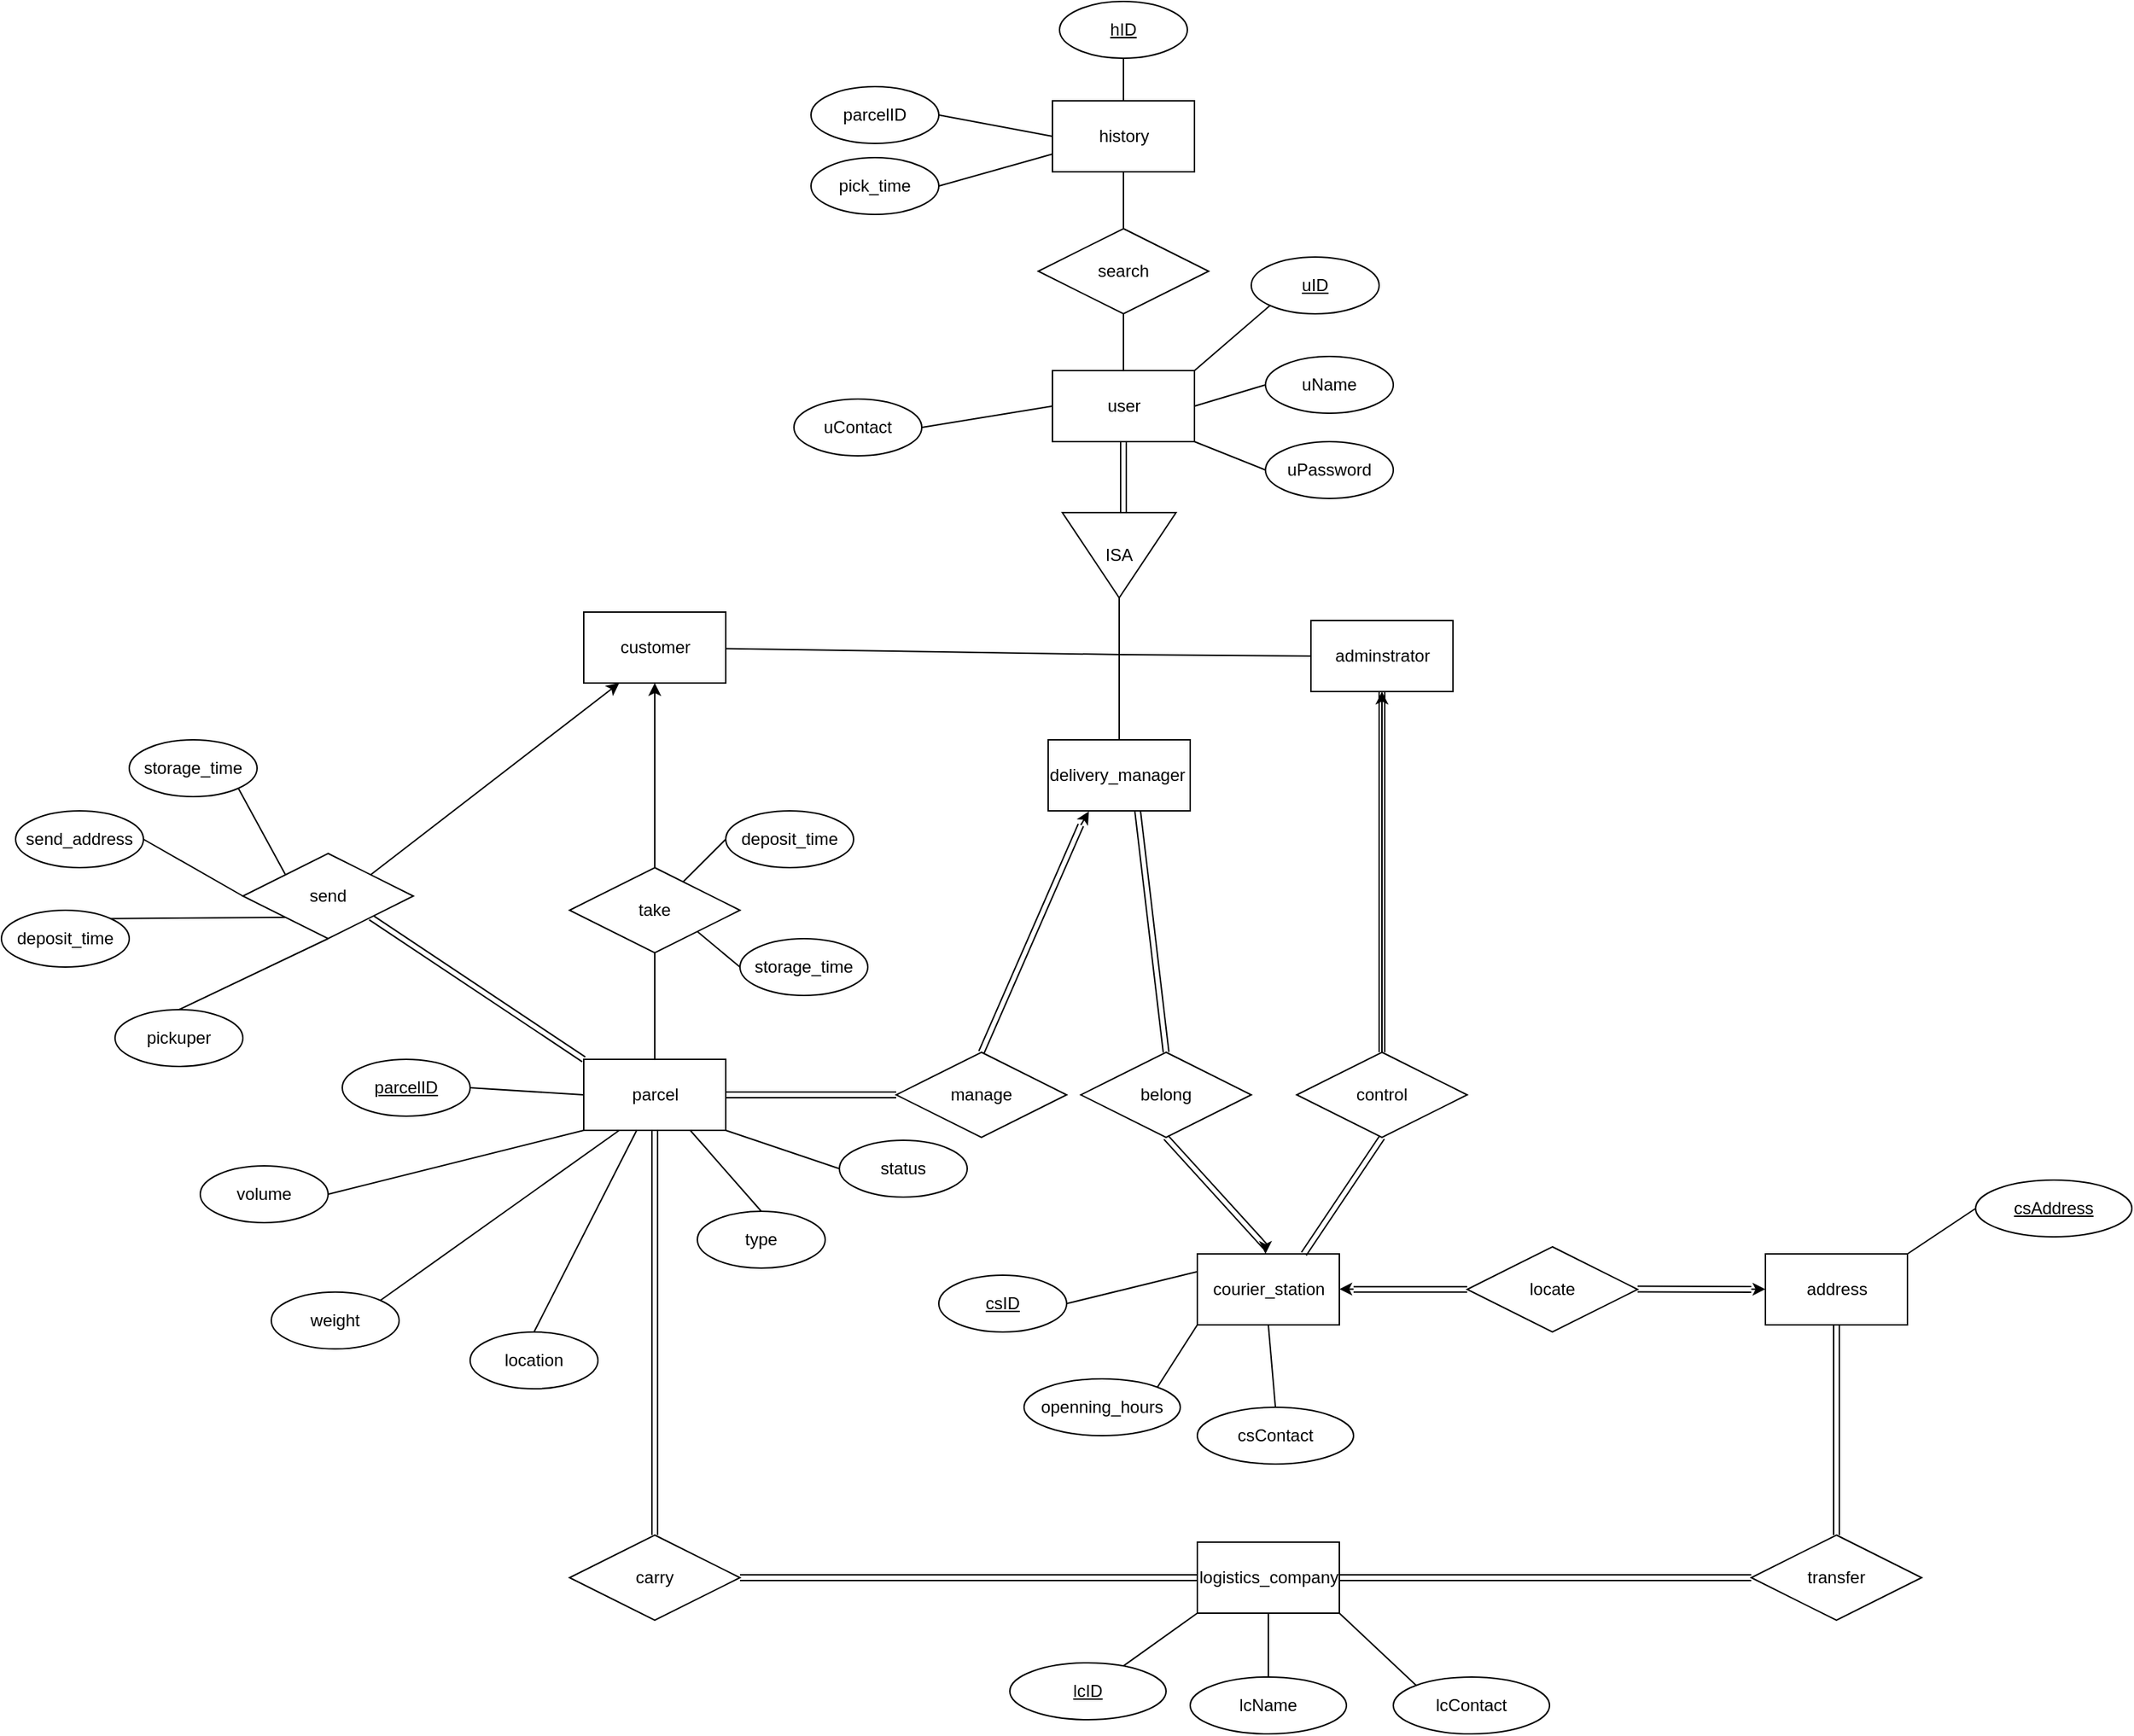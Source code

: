 <mxfile>
    <diagram id="FbGefB45DL_52clLTNWh" name="Page-1">
        <mxGraphModel dx="2618" dy="1846" grid="1" gridSize="10" guides="1" tooltips="1" connect="1" arrows="1" fold="1" page="1" pageScale="1" pageWidth="827" pageHeight="1169" math="0" shadow="0">
            <root>
                <mxCell id="0"/>
                <mxCell id="1" parent="0"/>
                <mxCell id="70" style="edgeStyle=none;shape=link;html=1;exitX=0.5;exitY=0;exitDx=0;exitDy=0;" parent="1" source="69" edge="1">
                    <mxGeometry relative="1" as="geometry">
                        <mxPoint x="-100" y="400" as="targetPoint"/>
                        <Array as="points">
                            <mxPoint x="-100" y="400"/>
                        </Array>
                    </mxGeometry>
                </mxCell>
                <mxCell id="71" style="edgeStyle=none;shape=link;html=1;entryX=0.5;entryY=0;entryDx=0;entryDy=0;" parent="1" target="54" edge="1">
                    <mxGeometry relative="1" as="geometry">
                        <mxPoint x="-60" y="390" as="sourcePoint"/>
                        <mxPoint x="60" y="400" as="targetPoint"/>
                    </mxGeometry>
                </mxCell>
                <mxCell id="85" style="edgeStyle=none;shape=link;html=1;exitX=0.5;exitY=0;exitDx=0;exitDy=0;entryX=0.5;entryY=1;entryDx=0;entryDy=0;" parent="1" source="84" target="11" edge="1">
                    <mxGeometry relative="1" as="geometry"/>
                </mxCell>
                <mxCell id="54" value="belong" style="shape=rhombus;perimeter=rhombusPerimeter;whiteSpace=wrap;html=1;align=center;" parent="1" vertex="1">
                    <mxGeometry x="-100" y="560" width="120" height="60" as="geometry"/>
                </mxCell>
                <mxCell id="62" style="edgeStyle=none;shape=link;html=1;exitX=0.5;exitY=1;exitDx=0;exitDy=0;" parent="1" source="54" edge="1">
                    <mxGeometry relative="1" as="geometry">
                        <mxPoint x="-70.37" y="627" as="sourcePoint"/>
                        <mxPoint x="30" y="697" as="targetPoint"/>
                    </mxGeometry>
                </mxCell>
                <mxCell id="17" value="parcel" style="html=1;dashed=0;whitespace=wrap;" parent="1" vertex="1">
                    <mxGeometry x="-450" y="565" width="100" height="50" as="geometry"/>
                </mxCell>
                <mxCell id="34" value="transfer" style="shape=rhombus;perimeter=rhombusPerimeter;whiteSpace=wrap;html=1;align=center;" parent="1" vertex="1">
                    <mxGeometry x="372" y="900" width="120" height="60" as="geometry"/>
                </mxCell>
                <mxCell id="35" value="logistics_company" style="html=1;dashed=0;whitespace=wrap;" parent="1" vertex="1">
                    <mxGeometry x="-18" y="905" width="100" height="50" as="geometry"/>
                </mxCell>
                <mxCell id="45" style="edgeStyle=none;shape=link;html=1;exitX=0;exitY=0.5;exitDx=0;exitDy=0;entryX=1;entryY=0.5;entryDx=0;entryDy=0;" parent="1" source="34" target="35" edge="1">
                    <mxGeometry relative="1" as="geometry"/>
                </mxCell>
                <mxCell id="39" value="" style="endArrow=classic;html=1;" parent="1" edge="1">
                    <mxGeometry width="50" height="50" relative="1" as="geometry">
                        <mxPoint x="90" y="959.8" as="sourcePoint"/>
                        <mxPoint x="90" y="960" as="targetPoint"/>
                    </mxGeometry>
                </mxCell>
                <mxCell id="52" style="edgeStyle=none;shape=link;html=1;exitX=1;exitY=0.5;exitDx=0;exitDy=0;entryX=0;entryY=0.5;entryDx=0;entryDy=0;" parent="1" source="46" target="35" edge="1">
                    <mxGeometry relative="1" as="geometry"/>
                </mxCell>
                <mxCell id="46" value="carry" style="shape=rhombus;perimeter=rhombusPerimeter;whiteSpace=wrap;html=1;align=center;" parent="1" vertex="1">
                    <mxGeometry x="-460" y="900" width="120" height="60" as="geometry"/>
                </mxCell>
                <mxCell id="83" style="edgeStyle=none;shape=link;html=1;exitX=0.5;exitY=1;exitDx=0;exitDy=0;entryX=0.5;entryY=0;entryDx=0;entryDy=0;" parent="1" source="17" target="46" edge="1">
                    <mxGeometry relative="1" as="geometry"/>
                </mxCell>
                <mxCell id="5" value="locate" style="shape=rhombus;perimeter=rhombusPerimeter;whiteSpace=wrap;html=1;align=center;" parent="1" vertex="1">
                    <mxGeometry x="172" y="697" width="120" height="60" as="geometry"/>
                </mxCell>
                <mxCell id="19" value="courier_station" style="html=1;dashed=0;whitespace=wrap;" parent="1" vertex="1">
                    <mxGeometry x="-18" y="702" width="100" height="50" as="geometry"/>
                </mxCell>
                <mxCell id="20" value="address" style="html=1;dashed=0;whitespace=wrap;" parent="1" vertex="1">
                    <mxGeometry x="382" y="702" width="100" height="50" as="geometry"/>
                </mxCell>
                <mxCell id="44" style="edgeStyle=none;shape=link;html=1;exitX=0.5;exitY=0;exitDx=0;exitDy=0;entryX=0.5;entryY=1;entryDx=0;entryDy=0;" parent="1" source="34" target="20" edge="1">
                    <mxGeometry relative="1" as="geometry"/>
                </mxCell>
                <mxCell id="28" value="" style="shape=link;html=1;" parent="1" edge="1">
                    <mxGeometry width="100" relative="1" as="geometry">
                        <mxPoint x="292" y="726.8" as="sourcePoint"/>
                        <mxPoint x="372" y="727" as="targetPoint"/>
                    </mxGeometry>
                </mxCell>
                <mxCell id="30" value="" style="endArrow=classic;html=1;" parent="1" edge="1">
                    <mxGeometry width="50" height="50" relative="1" as="geometry">
                        <mxPoint x="372" y="726.83" as="sourcePoint"/>
                        <mxPoint x="382" y="726.83" as="targetPoint"/>
                        <Array as="points">
                            <mxPoint x="382" y="726.83"/>
                        </Array>
                    </mxGeometry>
                </mxCell>
                <mxCell id="21" value="" style="verticalLabelPosition=bottom;shadow=0;dashed=0;align=center;html=1;verticalAlign=top;shape=mxgraph.electrical.transmission.2_line_bus;direction=west;" parent="1" vertex="1">
                    <mxGeometry x="92" y="725.13" width="80" height="3.75" as="geometry"/>
                </mxCell>
                <mxCell id="22" value="" style="endArrow=classic;html=1;" parent="1" edge="1">
                    <mxGeometry width="50" height="50" relative="1" as="geometry">
                        <mxPoint x="92" y="726.8" as="sourcePoint"/>
                        <mxPoint x="82" y="726.8" as="targetPoint"/>
                    </mxGeometry>
                </mxCell>
                <mxCell id="27" value="" style="endArrow=classic;html=1;" parent="1" edge="1">
                    <mxGeometry width="50" height="50" relative="1" as="geometry">
                        <mxPoint x="102" y="736.8" as="sourcePoint"/>
                        <mxPoint x="102" y="737" as="targetPoint"/>
                    </mxGeometry>
                </mxCell>
                <mxCell id="65" value="" style="endArrow=classic;html=1;entryX=0.5;entryY=0;entryDx=0;entryDy=0;" parent="1" edge="1">
                    <mxGeometry width="50" height="50" relative="1" as="geometry">
                        <mxPoint x="30" y="697" as="sourcePoint"/>
                        <mxPoint x="30" y="702" as="targetPoint"/>
                        <Array as="points"/>
                    </mxGeometry>
                </mxCell>
                <mxCell id="75" style="edgeStyle=none;shape=link;html=1;exitX=0;exitY=0.5;exitDx=0;exitDy=0;entryX=1;entryY=0.5;entryDx=0;entryDy=0;" parent="1" source="69" target="17" edge="1">
                    <mxGeometry relative="1" as="geometry"/>
                </mxCell>
                <mxCell id="69" value="manage" style="shape=rhombus;perimeter=rhombusPerimeter;whiteSpace=wrap;html=1;align=center;" parent="1" vertex="1">
                    <mxGeometry x="-230" y="560" width="120" height="60" as="geometry"/>
                </mxCell>
                <mxCell id="86" style="edgeStyle=none;shape=link;html=1;exitX=0.5;exitY=1;exitDx=0;exitDy=0;entryX=0.75;entryY=0;entryDx=0;entryDy=0;" parent="1" source="84" target="19" edge="1">
                    <mxGeometry relative="1" as="geometry"/>
                </mxCell>
                <mxCell id="167" style="edgeStyle=none;html=1;exitX=0.5;exitY=0;exitDx=0;exitDy=0;entryX=0.5;entryY=1;entryDx=0;entryDy=0;" edge="1" parent="1" source="84" target="11">
                    <mxGeometry relative="1" as="geometry"/>
                </mxCell>
                <mxCell id="84" value="control" style="shape=rhombus;perimeter=rhombusPerimeter;whiteSpace=wrap;html=1;align=center;" parent="1" vertex="1">
                    <mxGeometry x="52" y="560" width="120" height="60" as="geometry"/>
                </mxCell>
                <mxCell id="93" style="edgeStyle=none;html=1;exitX=1;exitY=0;exitDx=0;exitDy=0;entryX=0.25;entryY=1;entryDx=0;entryDy=0;" parent="1" source="88" target="10" edge="1">
                    <mxGeometry relative="1" as="geometry"/>
                </mxCell>
                <mxCell id="95" style="edgeStyle=none;shape=link;html=1;exitX=1;exitY=1;exitDx=0;exitDy=0;entryX=0;entryY=0;entryDx=0;entryDy=0;" parent="1" source="88" target="17" edge="1">
                    <mxGeometry relative="1" as="geometry"/>
                </mxCell>
                <mxCell id="88" value="send" style="shape=rhombus;perimeter=rhombusPerimeter;whiteSpace=wrap;html=1;align=center;" parent="1" vertex="1">
                    <mxGeometry x="-690" y="420" width="120" height="60" as="geometry"/>
                </mxCell>
                <mxCell id="94" style="edgeStyle=none;html=1;exitX=0.5;exitY=0;exitDx=0;exitDy=0;entryX=0.5;entryY=1;entryDx=0;entryDy=0;" parent="1" source="89" target="10" edge="1">
                    <mxGeometry relative="1" as="geometry"/>
                </mxCell>
                <mxCell id="96" style="edgeStyle=none;shape=link;html=1;exitX=0.5;exitY=1;exitDx=0;exitDy=0;entryX=0.5;entryY=0;entryDx=0;entryDy=0;width=0;" parent="1" source="89" target="17" edge="1">
                    <mxGeometry relative="1" as="geometry"/>
                </mxCell>
                <mxCell id="89" value="take" style="shape=rhombus;perimeter=rhombusPerimeter;whiteSpace=wrap;html=1;align=center;" parent="1" vertex="1">
                    <mxGeometry x="-460" y="430" width="120" height="60" as="geometry"/>
                </mxCell>
                <mxCell id="76" value="" style="endArrow=classic;html=1;entryX=0.287;entryY=1.007;entryDx=0;entryDy=0;entryPerimeter=0;" parent="1" target="9" edge="1">
                    <mxGeometry width="50" height="50" relative="1" as="geometry">
                        <mxPoint x="-100" y="400" as="sourcePoint"/>
                        <mxPoint x="-100" y="400" as="targetPoint"/>
                        <Array as="points"/>
                    </mxGeometry>
                </mxCell>
                <mxCell id="4" value="user" style="html=1;dashed=0;whitespace=wrap;" parent="1" vertex="1">
                    <mxGeometry x="-120" y="80" width="100" height="50" as="geometry"/>
                </mxCell>
                <mxCell id="8" value="ISA" style="triangle;whiteSpace=wrap;html=1;direction=south;" parent="1" vertex="1">
                    <mxGeometry x="-113" y="180" width="80" height="60" as="geometry"/>
                </mxCell>
                <mxCell id="9" value="delivery_manager&amp;nbsp;" style="html=1;dashed=0;whitespace=wrap;" parent="1" vertex="1">
                    <mxGeometry x="-123" y="340" width="100" height="50" as="geometry"/>
                </mxCell>
                <mxCell id="10" value="customer" style="html=1;dashed=0;whitespace=wrap;" parent="1" vertex="1">
                    <mxGeometry x="-450" y="250" width="100" height="50" as="geometry"/>
                </mxCell>
                <mxCell id="11" value="adminstrator" style="html=1;dashed=0;whitespace=wrap;" parent="1" vertex="1">
                    <mxGeometry x="62" y="256" width="100" height="50" as="geometry"/>
                </mxCell>
                <mxCell id="14" value="" style="endArrow=none;html=1;entryX=0;entryY=0.5;entryDx=0;entryDy=0;" parent="1" target="11" edge="1">
                    <mxGeometry width="50" height="50" relative="1" as="geometry">
                        <mxPoint x="-70" y="280" as="sourcePoint"/>
                        <mxPoint x="90" y="250" as="targetPoint"/>
                    </mxGeometry>
                </mxCell>
                <mxCell id="16" value="" style="shape=link;html=1;exitX=0;exitY=0.5;exitDx=0;exitDy=0;entryX=0.5;entryY=1;entryDx=0;entryDy=0;" parent="1" target="4" edge="1">
                    <mxGeometry width="100" relative="1" as="geometry">
                        <mxPoint x="-70" y="180" as="sourcePoint"/>
                        <mxPoint x="-240" y="60" as="targetPoint"/>
                    </mxGeometry>
                </mxCell>
                <mxCell id="97" value="&lt;u&gt;csID&lt;/u&gt;" style="ellipse;whiteSpace=wrap;html=1;align=center;" parent="1" vertex="1">
                    <mxGeometry x="-200" y="717" width="90" height="40" as="geometry"/>
                </mxCell>
                <mxCell id="98" value="openning_hours" style="ellipse;whiteSpace=wrap;html=1;align=center;" parent="1" vertex="1">
                    <mxGeometry x="-140" y="790" width="110" height="40" as="geometry"/>
                </mxCell>
                <mxCell id="100" value="" style="endArrow=none;html=1;exitX=1;exitY=0.5;exitDx=0;exitDy=0;entryX=0;entryY=0.25;entryDx=0;entryDy=0;" parent="1" source="97" target="19" edge="1">
                    <mxGeometry width="50" height="50" relative="1" as="geometry">
                        <mxPoint x="-68" y="760" as="sourcePoint"/>
                        <mxPoint x="-18" y="710" as="targetPoint"/>
                    </mxGeometry>
                </mxCell>
                <mxCell id="103" value="" style="endArrow=none;html=1;exitX=1;exitY=0;exitDx=0;exitDy=0;entryX=0;entryY=1;entryDx=0;entryDy=0;" parent="1" source="98" target="19" edge="1">
                    <mxGeometry width="50" height="50" relative="1" as="geometry">
                        <mxPoint x="-68" y="778.88" as="sourcePoint"/>
                        <mxPoint x="-20" y="730" as="targetPoint"/>
                    </mxGeometry>
                </mxCell>
                <mxCell id="106" value="csContact" style="ellipse;whiteSpace=wrap;html=1;align=center;" parent="1" vertex="1">
                    <mxGeometry x="-18" y="810" width="110" height="40" as="geometry"/>
                </mxCell>
                <mxCell id="108" value="" style="endArrow=none;html=1;exitX=0.5;exitY=0;exitDx=0;exitDy=0;entryX=0.5;entryY=1;entryDx=0;entryDy=0;" parent="1" source="106" target="19" edge="1">
                    <mxGeometry width="50" height="50" relative="1" as="geometry">
                        <mxPoint x="70.816" y="809.996" as="sourcePoint"/>
                        <mxPoint x="109.18" y="766.23" as="targetPoint"/>
                    </mxGeometry>
                </mxCell>
                <mxCell id="109" value="&lt;u&gt;csAddress&lt;/u&gt;" style="ellipse;whiteSpace=wrap;html=1;align=center;" parent="1" vertex="1">
                    <mxGeometry x="530" y="650" width="110" height="40" as="geometry"/>
                </mxCell>
                <mxCell id="110" value="" style="endArrow=none;html=1;exitX=1;exitY=0;exitDx=0;exitDy=0;entryX=0;entryY=0.5;entryDx=0;entryDy=0;" parent="1" source="20" target="109" edge="1">
                    <mxGeometry width="50" height="50" relative="1" as="geometry">
                        <mxPoint x="382" y="588" as="sourcePoint"/>
                        <mxPoint x="377" y="530" as="targetPoint"/>
                    </mxGeometry>
                </mxCell>
                <mxCell id="111" value="&lt;u&gt;lcID&lt;/u&gt;" style="ellipse;whiteSpace=wrap;html=1;align=center;" parent="1" vertex="1">
                    <mxGeometry x="-150" y="990" width="110" height="40" as="geometry"/>
                </mxCell>
                <mxCell id="112" value="lcName" style="ellipse;whiteSpace=wrap;html=1;align=center;" parent="1" vertex="1">
                    <mxGeometry x="-23" y="1000" width="110" height="40" as="geometry"/>
                </mxCell>
                <mxCell id="113" value="lcContact" style="ellipse;whiteSpace=wrap;html=1;align=center;" parent="1" vertex="1">
                    <mxGeometry x="120" y="1000" width="110" height="40" as="geometry"/>
                </mxCell>
                <mxCell id="114" value="" style="endArrow=none;html=1;entryX=0;entryY=1;entryDx=0;entryDy=0;" parent="1" source="111" target="35" edge="1">
                    <mxGeometry width="50" height="50" relative="1" as="geometry">
                        <mxPoint x="-67.5" y="858" as="sourcePoint"/>
                        <mxPoint x="-72.5" y="800" as="targetPoint"/>
                    </mxGeometry>
                </mxCell>
                <mxCell id="115" value="" style="endArrow=none;html=1;entryX=0.5;entryY=1;entryDx=0;entryDy=0;exitX=0.5;exitY=0;exitDx=0;exitDy=0;" parent="1" source="112" target="35" edge="1">
                    <mxGeometry width="50" height="50" relative="1" as="geometry">
                        <mxPoint x="188.002" y="867.186" as="sourcePoint"/>
                        <mxPoint x="240" y="830" as="targetPoint"/>
                    </mxGeometry>
                </mxCell>
                <mxCell id="116" value="" style="endArrow=none;html=1;entryX=0;entryY=0;entryDx=0;entryDy=0;exitX=1;exitY=1;exitDx=0;exitDy=0;" parent="1" source="35" target="113" edge="1">
                    <mxGeometry width="50" height="50" relative="1" as="geometry">
                        <mxPoint x="92.002" y="977.186" as="sourcePoint"/>
                        <mxPoint x="144" y="940" as="targetPoint"/>
                    </mxGeometry>
                </mxCell>
                <mxCell id="117" value="&lt;u&gt;uID&lt;/u&gt;" style="ellipse;whiteSpace=wrap;html=1;align=center;" parent="1" vertex="1">
                    <mxGeometry x="20" width="90" height="40" as="geometry"/>
                </mxCell>
                <mxCell id="118" value="" style="endArrow=none;html=1;exitX=1;exitY=0;exitDx=0;exitDy=0;entryX=0;entryY=1;entryDx=0;entryDy=0;" parent="1" source="4" target="117" edge="1">
                    <mxGeometry width="50" height="50" relative="1" as="geometry">
                        <mxPoint x="17.816" y="113.766" as="sourcePoint"/>
                        <mxPoint x="46.18" y="70" as="targetPoint"/>
                    </mxGeometry>
                </mxCell>
                <mxCell id="119" value="" style="endArrow=none;html=1;exitX=1;exitY=0.5;exitDx=0;exitDy=0;entryX=0;entryY=0.5;entryDx=0;entryDy=0;" parent="1" source="4" target="120" edge="1">
                    <mxGeometry width="50" height="50" relative="1" as="geometry">
                        <mxPoint x="82" y="170" as="sourcePoint"/>
                        <mxPoint x="152" y="120" as="targetPoint"/>
                    </mxGeometry>
                </mxCell>
                <mxCell id="120" value="uName" style="ellipse;whiteSpace=wrap;html=1;align=center;" parent="1" vertex="1">
                    <mxGeometry x="30" y="70" width="90" height="40" as="geometry"/>
                </mxCell>
                <mxCell id="121" value="uPassword" style="ellipse;whiteSpace=wrap;html=1;align=center;" parent="1" vertex="1">
                    <mxGeometry x="30" y="130" width="90" height="40" as="geometry"/>
                </mxCell>
                <mxCell id="122" value="" style="endArrow=none;html=1;exitX=1;exitY=1;exitDx=0;exitDy=0;entryX=0;entryY=0.5;entryDx=0;entryDy=0;" parent="1" source="4" target="121" edge="1">
                    <mxGeometry width="50" height="50" relative="1" as="geometry">
                        <mxPoint x="-10" y="115" as="sourcePoint"/>
                        <mxPoint x="50" y="100" as="targetPoint"/>
                    </mxGeometry>
                </mxCell>
                <mxCell id="123" value="uContact" style="ellipse;whiteSpace=wrap;html=1;align=center;" parent="1" vertex="1">
                    <mxGeometry x="-302" y="100" width="90" height="40" as="geometry"/>
                </mxCell>
                <mxCell id="124" value="" style="endArrow=none;html=1;exitX=1;exitY=0.5;exitDx=0;exitDy=0;entryX=0;entryY=0.5;entryDx=0;entryDy=0;" parent="1" source="123" target="4" edge="1">
                    <mxGeometry width="50" height="50" relative="1" as="geometry">
                        <mxPoint x="-130.26" y="60" as="sourcePoint"/>
                        <mxPoint x="-99.995" y="24.18" as="targetPoint"/>
                    </mxGeometry>
                </mxCell>
                <mxCell id="125" value="volume" style="ellipse;whiteSpace=wrap;html=1;align=center;" parent="1" vertex="1">
                    <mxGeometry x="-720" y="640" width="90" height="40" as="geometry"/>
                </mxCell>
                <mxCell id="126" value="" style="endArrow=none;html=1;exitX=0;exitY=1;exitDx=0;exitDy=0;entryX=1;entryY=0.5;entryDx=0;entryDy=0;" parent="1" source="17" target="125" edge="1">
                    <mxGeometry width="50" height="50" relative="1" as="geometry">
                        <mxPoint x="-513.265" y="721.59" as="sourcePoint"/>
                        <mxPoint x="-460" y="742.41" as="targetPoint"/>
                    </mxGeometry>
                </mxCell>
                <mxCell id="128" value="weight" style="ellipse;whiteSpace=wrap;html=1;align=center;" parent="1" vertex="1">
                    <mxGeometry x="-670" y="728.88" width="90" height="40" as="geometry"/>
                </mxCell>
                <mxCell id="129" value="" style="endArrow=none;html=1;exitX=1;exitY=0;exitDx=0;exitDy=0;entryX=0.25;entryY=1;entryDx=0;entryDy=0;" parent="1" source="128" target="17" edge="1">
                    <mxGeometry width="50" height="50" relative="1" as="geometry">
                        <mxPoint x="-396.74" y="665.18" as="sourcePoint"/>
                        <mxPoint x="-490.005" y="640.0" as="targetPoint"/>
                    </mxGeometry>
                </mxCell>
                <mxCell id="130" value="type" style="ellipse;whiteSpace=wrap;html=1;align=center;" parent="1" vertex="1">
                    <mxGeometry x="-370" y="672" width="90" height="40" as="geometry"/>
                </mxCell>
                <mxCell id="131" value="" style="endArrow=none;html=1;exitX=0.75;exitY=1;exitDx=0;exitDy=0;entryX=0.5;entryY=0;entryDx=0;entryDy=0;" parent="1" source="17" target="130" edge="1">
                    <mxGeometry width="50" height="50" relative="1" as="geometry">
                        <mxPoint x="-330.005" y="690.0" as="sourcePoint"/>
                        <mxPoint x="-291.74" y="637.18" as="targetPoint"/>
                    </mxGeometry>
                </mxCell>
                <mxCell id="132" value="status" style="ellipse;whiteSpace=wrap;html=1;align=center;" parent="1" vertex="1">
                    <mxGeometry x="-270" y="622" width="90" height="40" as="geometry"/>
                </mxCell>
                <mxCell id="133" value="" style="endArrow=none;html=1;exitX=1;exitY=1;exitDx=0;exitDy=0;entryX=0;entryY=0.5;entryDx=0;entryDy=0;" parent="1" source="17" target="132" edge="1">
                    <mxGeometry width="50" height="50" relative="1" as="geometry">
                        <mxPoint x="-220" y="690" as="sourcePoint"/>
                        <mxPoint x="-170" y="747" as="targetPoint"/>
                    </mxGeometry>
                </mxCell>
                <mxCell id="134" value="&lt;u&gt;parcelID&lt;/u&gt;" style="ellipse;whiteSpace=wrap;html=1;align=center;" parent="1" vertex="1">
                    <mxGeometry x="-620" y="565" width="90" height="40" as="geometry"/>
                </mxCell>
                <mxCell id="136" value="" style="endArrow=none;html=1;exitX=0;exitY=0.5;exitDx=0;exitDy=0;entryX=1;entryY=0.5;entryDx=0;entryDy=0;" parent="1" source="17" target="134" edge="1">
                    <mxGeometry width="50" height="50" relative="1" as="geometry">
                        <mxPoint x="-490" y="575" as="sourcePoint"/>
                        <mxPoint x="-570" y="620" as="targetPoint"/>
                    </mxGeometry>
                </mxCell>
                <mxCell id="137" value="storage_time" style="ellipse;whiteSpace=wrap;html=1;align=center;" parent="1" vertex="1">
                    <mxGeometry x="-770" y="340" width="90" height="40" as="geometry"/>
                </mxCell>
                <mxCell id="138" value="deposit_time" style="ellipse;whiteSpace=wrap;html=1;align=center;" parent="1" vertex="1">
                    <mxGeometry x="-860" y="460" width="90" height="40" as="geometry"/>
                </mxCell>
                <mxCell id="140" value="" style="endArrow=none;html=1;exitX=0;exitY=1;exitDx=0;exitDy=0;entryX=1;entryY=0;entryDx=0;entryDy=0;" parent="1" source="88" target="138" edge="1">
                    <mxGeometry width="50" height="50" relative="1" as="geometry">
                        <mxPoint x="-650" y="530" as="sourcePoint"/>
                        <mxPoint x="-760.0" y="540" as="targetPoint"/>
                    </mxGeometry>
                </mxCell>
                <mxCell id="141" value="" style="endArrow=none;html=1;exitX=0;exitY=0;exitDx=0;exitDy=0;entryX=1;entryY=1;entryDx=0;entryDy=0;" parent="1" source="88" target="137" edge="1">
                    <mxGeometry width="50" height="50" relative="1" as="geometry">
                        <mxPoint x="-620" y="330" as="sourcePoint"/>
                        <mxPoint x="-730" y="375" as="targetPoint"/>
                    </mxGeometry>
                </mxCell>
                <mxCell id="142" value="deposit_time" style="ellipse;whiteSpace=wrap;html=1;align=center;" parent="1" vertex="1">
                    <mxGeometry x="-350" y="390" width="90" height="40" as="geometry"/>
                </mxCell>
                <mxCell id="143" value="storage_time" style="ellipse;whiteSpace=wrap;html=1;align=center;" parent="1" vertex="1">
                    <mxGeometry x="-340" y="480" width="90" height="40" as="geometry"/>
                </mxCell>
                <mxCell id="144" value="" style="endArrow=none;html=1;exitX=0;exitY=0.5;exitDx=0;exitDy=0;" parent="1" source="142" target="89" edge="1">
                    <mxGeometry width="50" height="50" relative="1" as="geometry">
                        <mxPoint x="-270" y="370" as="sourcePoint"/>
                        <mxPoint x="-310" y="315" as="targetPoint"/>
                    </mxGeometry>
                </mxCell>
                <mxCell id="145" value="" style="endArrow=none;html=1;exitX=0;exitY=0.5;exitDx=0;exitDy=0;entryX=1;entryY=1;entryDx=0;entryDy=0;" parent="1" source="143" target="89" edge="1">
                    <mxGeometry width="50" height="50" relative="1" as="geometry">
                        <mxPoint x="-250" y="490" as="sourcePoint"/>
                        <mxPoint x="-322.727" y="533.636" as="targetPoint"/>
                    </mxGeometry>
                </mxCell>
                <mxCell id="146" value="send_address" style="ellipse;whiteSpace=wrap;html=1;align=center;" parent="1" vertex="1">
                    <mxGeometry x="-850" y="390" width="90" height="40" as="geometry"/>
                </mxCell>
                <mxCell id="147" value="" style="endArrow=none;html=1;exitX=0;exitY=0.5;exitDx=0;exitDy=0;entryX=1;entryY=0.5;entryDx=0;entryDy=0;" parent="1" source="88" target="146" edge="1">
                    <mxGeometry width="50" height="50" relative="1" as="geometry">
                        <mxPoint x="-696.74" y="480.82" as="sourcePoint"/>
                        <mxPoint x="-740.005" y="420.0" as="targetPoint"/>
                    </mxGeometry>
                </mxCell>
                <mxCell id="148" value="pickuper" style="ellipse;whiteSpace=wrap;html=1;align=center;" parent="1" vertex="1">
                    <mxGeometry x="-780" y="530" width="90" height="40" as="geometry"/>
                </mxCell>
                <mxCell id="150" value="" style="endArrow=none;html=1;exitX=0.5;exitY=1;exitDx=0;exitDy=0;entryX=0.5;entryY=0;entryDx=0;entryDy=0;" parent="1" source="88" target="148" edge="1">
                    <mxGeometry width="50" height="50" relative="1" as="geometry">
                        <mxPoint x="-646.74" y="493.18" as="sourcePoint"/>
                        <mxPoint x="-737.005" y="544.0" as="targetPoint"/>
                    </mxGeometry>
                </mxCell>
                <mxCell id="152" value="history" style="html=1;dashed=0;whitespace=wrap;" parent="1" vertex="1">
                    <mxGeometry x="-120" y="-110" width="100" height="50" as="geometry"/>
                </mxCell>
                <mxCell id="153" value="search" style="shape=rhombus;perimeter=rhombusPerimeter;whiteSpace=wrap;html=1;align=center;" parent="1" vertex="1">
                    <mxGeometry x="-130" y="-20" width="120" height="60" as="geometry"/>
                </mxCell>
                <mxCell id="158" value="" style="endArrow=none;html=1;exitX=0.5;exitY=0;exitDx=0;exitDy=0;entryX=0.5;entryY=1;entryDx=0;entryDy=0;" parent="1" source="153" target="152" edge="1">
                    <mxGeometry width="50" height="50" relative="1" as="geometry">
                        <mxPoint x="-850" y="-60" as="sourcePoint"/>
                        <mxPoint x="-450" y="-220" as="targetPoint"/>
                    </mxGeometry>
                </mxCell>
                <mxCell id="163" value="location" style="ellipse;whiteSpace=wrap;html=1;align=center;" parent="1" vertex="1">
                    <mxGeometry x="-530" y="757" width="90" height="40" as="geometry"/>
                </mxCell>
                <mxCell id="166" value="" style="endArrow=none;html=1;exitX=0.5;exitY=0;exitDx=0;exitDy=0;" parent="1" source="163" edge="1" target="17">
                    <mxGeometry width="50" height="50" relative="1" as="geometry">
                        <mxPoint x="-583.673" y="744.522" as="sourcePoint"/>
                        <mxPoint x="-415" y="625" as="targetPoint"/>
                    </mxGeometry>
                </mxCell>
                <mxCell id="168" value="pick_time" style="ellipse;whiteSpace=wrap;html=1;align=center;" vertex="1" parent="1">
                    <mxGeometry x="-290" y="-70" width="90" height="40" as="geometry"/>
                </mxCell>
                <mxCell id="175" value="parcelID" style="ellipse;whiteSpace=wrap;html=1;align=center;" vertex="1" parent="1">
                    <mxGeometry x="-290" y="-120" width="90" height="40" as="geometry"/>
                </mxCell>
                <mxCell id="176" value="" style="endArrow=none;html=1;exitX=1;exitY=0.5;exitDx=0;exitDy=0;entryX=0;entryY=0.5;entryDx=0;entryDy=0;" edge="1" parent="1" source="175" target="152">
                    <mxGeometry width="50" height="50" relative="1" as="geometry">
                        <mxPoint x="-270" y="53.75" as="sourcePoint"/>
                        <mxPoint x="-145" y="-23.75" as="targetPoint"/>
                    </mxGeometry>
                </mxCell>
                <mxCell id="177" value="" style="endArrow=none;html=1;exitX=1;exitY=0.5;exitDx=0;exitDy=0;entryX=0;entryY=0.75;entryDx=0;entryDy=0;" edge="1" parent="1" source="168" target="152">
                    <mxGeometry width="50" height="50" relative="1" as="geometry">
                        <mxPoint x="-170" y="-60" as="sourcePoint"/>
                        <mxPoint x="-110" y="-60" as="targetPoint"/>
                    </mxGeometry>
                </mxCell>
                <mxCell id="180" value="" style="endArrow=none;html=1;exitX=0.5;exitY=0;exitDx=0;exitDy=0;entryX=0.5;entryY=1;entryDx=0;entryDy=0;" edge="1" parent="1" source="4" target="153">
                    <mxGeometry width="50" height="50" relative="1" as="geometry">
                        <mxPoint x="-65.5" y="60" as="sourcePoint"/>
                        <mxPoint x="-65.5" y="20" as="targetPoint"/>
                    </mxGeometry>
                </mxCell>
                <mxCell id="181" value="" style="endArrow=none;html=1;exitX=1;exitY=0.5;exitDx=0;exitDy=0;" edge="1" parent="1" source="8">
                    <mxGeometry width="50" height="50" relative="1" as="geometry">
                        <mxPoint x="-230" y="235" as="sourcePoint"/>
                        <mxPoint x="-73" y="340" as="targetPoint"/>
                    </mxGeometry>
                </mxCell>
                <mxCell id="182" value="&lt;u&gt;hID&lt;/u&gt;" style="ellipse;whiteSpace=wrap;html=1;align=center;" vertex="1" parent="1">
                    <mxGeometry x="-115" y="-180" width="90" height="40" as="geometry"/>
                </mxCell>
                <mxCell id="183" value="" style="endArrow=none;html=1;exitX=0.5;exitY=1;exitDx=0;exitDy=0;entryX=0.5;entryY=0;entryDx=0;entryDy=0;" edge="1" parent="1" source="182" target="152">
                    <mxGeometry width="50" height="50" relative="1" as="geometry">
                        <mxPoint x="-70" y="-135" as="sourcePoint"/>
                        <mxPoint x="10" y="-120" as="targetPoint"/>
                    </mxGeometry>
                </mxCell>
                <mxCell id="184" value="" style="endArrow=none;html=1;" edge="1" parent="1" source="10">
                    <mxGeometry width="50" height="50" relative="1" as="geometry">
                        <mxPoint x="-312" y="270" as="sourcePoint"/>
                        <mxPoint x="-70" y="280" as="targetPoint"/>
                    </mxGeometry>
                </mxCell>
            </root>
        </mxGraphModel>
    </diagram>
</mxfile>